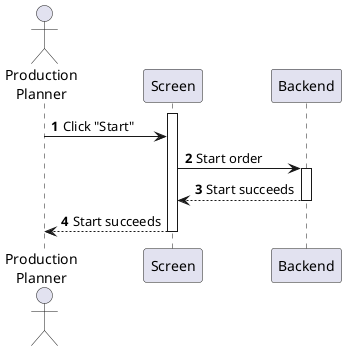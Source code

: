 @startuml production-order-start
autonumber

actor "Production\nPlanner" as a
participant Screen as f
participant Backend as b

activate f
a -> f : Click "Start"
f -> b : Start order
activate b
return Start succeeds
f --> a : Start succeeds
deactivate f
@enduml